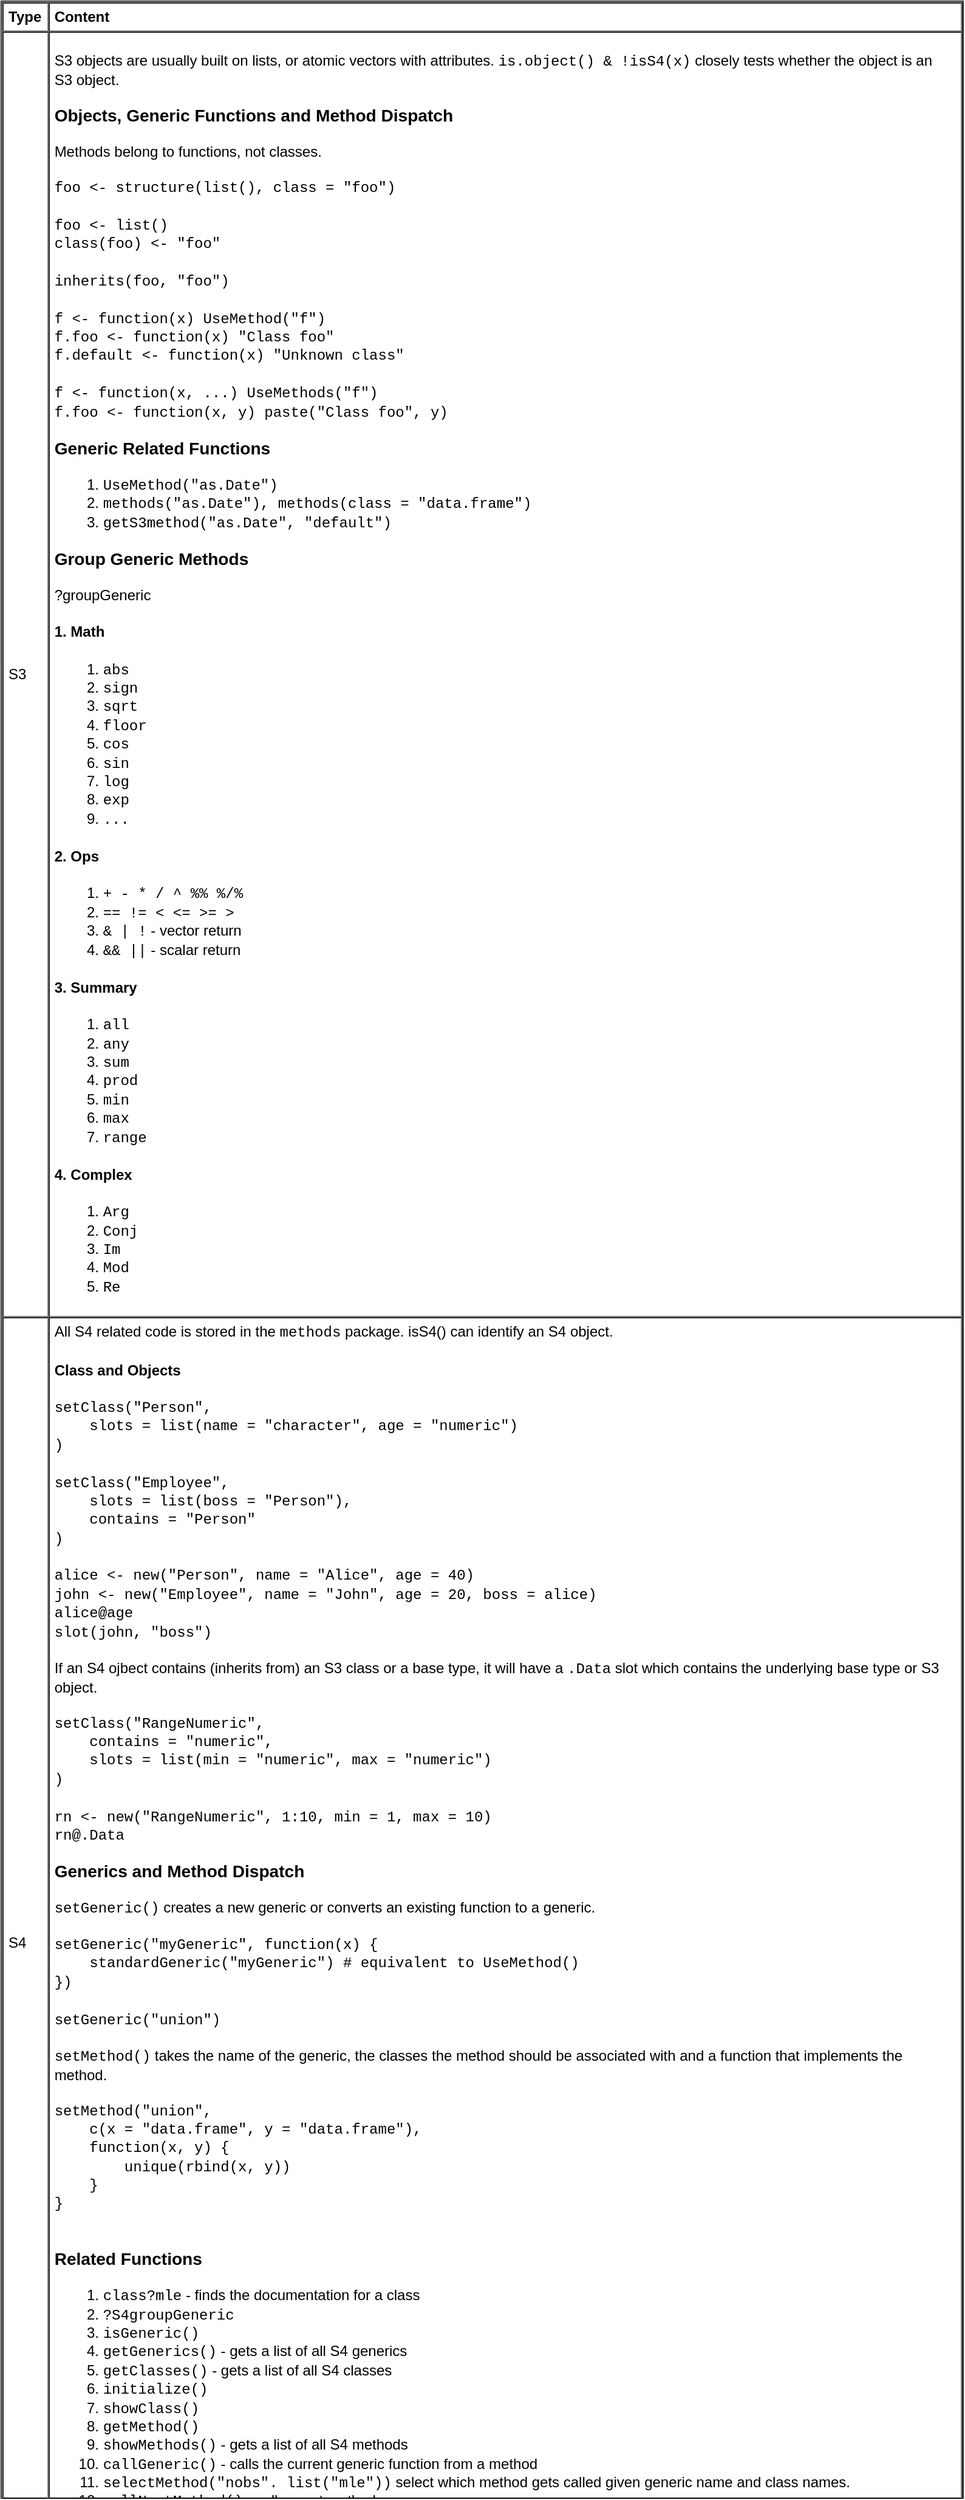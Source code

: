 <mxfile version="13.1.3" pages="2">
    <diagram id="GiV91ktbRXDwTwJxxsp-" name="OO">
        <mxGraphModel dx="1138" dy="566" grid="1" gridSize="10" guides="1" tooltips="1" connect="1" arrows="1" fold="1" page="1" pageScale="1" pageWidth="827" pageHeight="1169" math="0" shadow="0">
            <root>
                <mxCell id="SMYjZ5Pxds8D0rjZSiUI-0"/>
                <mxCell id="SMYjZ5Pxds8D0rjZSiUI-1" parent="SMYjZ5Pxds8D0rjZSiUI-0"/>
                <mxCell id="SMYjZ5Pxds8D0rjZSiUI-2" value="&lt;table cellpadding=&quot;4&quot; cellspacing=&quot;0&quot; border=&quot;1&quot; style=&quot;font-size: 1em ; width: 100% ; height: 100%&quot;&gt;&lt;tbody&gt;&lt;tr&gt;&lt;th&gt;Type&lt;/th&gt;&lt;th&gt;Content&lt;/th&gt;&lt;/tr&gt;&lt;tr&gt;&lt;td&gt;S3&lt;/td&gt;&lt;td&gt;&lt;p&gt;&lt;span style=&quot;font-size: 1em ; font-weight: normal&quot;&gt;S3 objects are usually built on lists, or atomic vectors with attributes. &lt;font face=&quot;Courier New&quot;&gt;is.object() &amp;amp; !isS4(x)&lt;/font&gt; closely tests whether the object&amp;nbsp;&lt;/span&gt;&lt;span style=&quot;font-size: 1em ; font-weight: normal&quot;&gt;is an&amp;nbsp;&lt;br&gt;&lt;/span&gt;&lt;span style=&quot;font-size: 1em&quot;&gt;S3 object.&lt;/span&gt;&lt;/p&gt;&lt;h3&gt;&lt;span style=&quot;font-size: 1em&quot;&gt;Objects, Generic Functions and Method Dispatch&lt;/span&gt;&lt;/h3&gt;&lt;div&gt;&lt;span style=&quot;font-size: 1em&quot;&gt;Methods belong to functions, not classes.&lt;/span&gt;&lt;/div&gt;&lt;div&gt;&lt;span style=&quot;font-size: 1em&quot;&gt;&lt;br&gt;&lt;/span&gt;&lt;/div&gt;&lt;div&gt;&lt;span style=&quot;font-size: 1em&quot;&gt;&lt;font face=&quot;Courier New&quot;&gt;foo &amp;lt;- structure(list(), class = &quot;foo&quot;)&lt;/font&gt;&lt;/span&gt;&lt;/div&gt;&lt;div&gt;&lt;span style=&quot;font-size: 1em&quot;&gt;&lt;font face=&quot;Courier New&quot;&gt;&lt;br&gt;&lt;/font&gt;&lt;/span&gt;&lt;/div&gt;&lt;div&gt;&lt;span style=&quot;font-size: 1em&quot;&gt;&lt;font face=&quot;Courier New&quot;&gt;foo &amp;lt;- list()&lt;/font&gt;&lt;/span&gt;&lt;/div&gt;&lt;div&gt;&lt;span style=&quot;font-size: 1em&quot;&gt;&lt;font face=&quot;Courier New&quot;&gt;class(foo) &amp;lt;- &quot;foo&quot;&lt;/font&gt;&lt;/span&gt;&lt;/div&gt;&lt;div&gt;&lt;span style=&quot;font-size: 1em&quot;&gt;&lt;font face=&quot;Courier New&quot;&gt;&lt;br&gt;&lt;/font&gt;&lt;/span&gt;&lt;/div&gt;&lt;div&gt;&lt;span style=&quot;font-size: 1em&quot;&gt;&lt;font face=&quot;Courier New&quot;&gt;inherits(foo, &quot;foo&quot;)&lt;/font&gt;&lt;/span&gt;&lt;/div&gt;&lt;div&gt;&lt;span style=&quot;font-size: 1em&quot;&gt;&lt;font face=&quot;Courier New&quot;&gt;&lt;br&gt;&lt;/font&gt;&lt;/span&gt;&lt;/div&gt;&lt;div&gt;&lt;font face=&quot;Courier New&quot;&gt;f &amp;lt;- function(x) UseMethod(&quot;f&quot;)&lt;/font&gt;&lt;/div&gt;&lt;div&gt;&lt;font face=&quot;Courier New&quot;&gt;f.foo &amp;lt;- function(x) &quot;Class foo&quot;&lt;/font&gt;&lt;/div&gt;&lt;div&gt;&lt;font face=&quot;Courier New&quot;&gt;f.default &amp;lt;- function(x) &quot;Unknown class&quot;&lt;/font&gt;&lt;/div&gt;&lt;div&gt;&lt;font face=&quot;Courier New&quot;&gt;&lt;br&gt;&lt;/font&gt;&lt;/div&gt;&lt;div&gt;&lt;font face=&quot;Courier New&quot;&gt;f &amp;lt;- function(x, ...) UseMethods(&quot;f&quot;)&lt;/font&gt;&lt;/div&gt;&lt;div&gt;&lt;font face=&quot;Courier New&quot;&gt;f.foo &amp;lt;- function(x, y) paste(&quot;Class foo&quot;, y)&lt;/font&gt;&lt;/div&gt;&lt;h3&gt;&lt;span style=&quot;font-size: 1em&quot;&gt;Generic Related Functions&lt;/span&gt;&lt;/h3&gt;&lt;div&gt;&lt;ol&gt;&lt;/ol&gt;&lt;/div&gt;&lt;ol&gt;&lt;li&gt;&lt;font face=&quot;Courier New&quot;&gt;UseMethod(&quot;as.Date&quot;)&lt;/font&gt;&lt;/li&gt;&lt;li&gt;&lt;font face=&quot;Courier New&quot;&gt;methods(&quot;as.Date&quot;), methods(class = &quot;data.frame&quot;)&lt;/font&gt;&lt;/li&gt;&lt;li&gt;&lt;font face=&quot;Courier New&quot;&gt;getS3method(&quot;as.Date&quot;, &quot;default&quot;)&lt;/font&gt;&lt;/li&gt;&lt;/ol&gt;&lt;h3&gt;Group Generic Methods&lt;/h3&gt;&lt;div&gt;?groupGeneric&lt;/div&gt;&lt;h4&gt;1. Math&lt;/h4&gt;&lt;div&gt;&lt;ol&gt;&lt;li&gt;&lt;font face=&quot;Courier New&quot;&gt;abs&lt;/font&gt;&lt;/li&gt;&lt;li&gt;&lt;font face=&quot;Courier New&quot;&gt;sign&lt;/font&gt;&lt;/li&gt;&lt;li&gt;&lt;font face=&quot;Courier New&quot;&gt;sqrt&lt;/font&gt;&lt;/li&gt;&lt;li&gt;&lt;font face=&quot;Courier New&quot;&gt;floor&lt;/font&gt;&lt;/li&gt;&lt;li&gt;&lt;font face=&quot;Courier New&quot;&gt;cos&lt;/font&gt;&lt;/li&gt;&lt;li&gt;&lt;font face=&quot;Courier New&quot;&gt;sin&lt;/font&gt;&lt;/li&gt;&lt;li&gt;&lt;font face=&quot;Courier New&quot;&gt;log&lt;/font&gt;&lt;/li&gt;&lt;li&gt;&lt;font face=&quot;Courier New&quot;&gt;exp&lt;/font&gt;&lt;/li&gt;&lt;li&gt;&lt;font face=&quot;Courier New&quot;&gt;...&lt;/font&gt;&lt;/li&gt;&lt;/ol&gt;&lt;h4&gt;2. Ops&lt;/h4&gt;&lt;/div&gt;&lt;div&gt;&lt;ol&gt;&lt;li&gt;&lt;font face=&quot;Courier New&quot;&gt;+ - * / ^ %% %/%&lt;/font&gt;&lt;/li&gt;&lt;li&gt;&lt;font face=&quot;Courier New&quot;&gt;== != &amp;lt; &amp;lt;= &amp;gt;= &amp;gt;&lt;/font&gt;&lt;/li&gt;&lt;li&gt;&lt;font face=&quot;Courier New&quot;&gt;&amp;amp; | !&lt;/font&gt; - vector return&lt;/li&gt;&lt;li&gt;&lt;font face=&quot;Courier New&quot;&gt;&amp;amp;&amp;amp; ||&lt;/font&gt; - scalar return&lt;/li&gt;&lt;/ol&gt;&lt;h4&gt;3. Summary&lt;/h4&gt;&lt;/div&gt;&lt;div&gt;&lt;ol&gt;&lt;li&gt;&lt;font face=&quot;Courier New&quot;&gt;all&lt;/font&gt;&lt;/li&gt;&lt;li&gt;&lt;font face=&quot;Courier New&quot;&gt;any&lt;/font&gt;&lt;/li&gt;&lt;li&gt;&lt;font face=&quot;Courier New&quot;&gt;sum&lt;/font&gt;&lt;/li&gt;&lt;li&gt;&lt;font face=&quot;Courier New&quot;&gt;prod&lt;/font&gt;&lt;/li&gt;&lt;li&gt;&lt;font face=&quot;Courier New&quot;&gt;min&lt;/font&gt;&lt;/li&gt;&lt;li&gt;&lt;font face=&quot;Courier New&quot;&gt;max&lt;/font&gt;&lt;/li&gt;&lt;li&gt;&lt;font face=&quot;Courier New&quot;&gt;range&lt;/font&gt;&lt;/li&gt;&lt;/ol&gt;&lt;h4&gt;4. Complex&lt;/h4&gt;&lt;/div&gt;&lt;div&gt;&lt;ol&gt;&lt;li&gt;&lt;font face=&quot;Courier New&quot;&gt;Arg&lt;/font&gt;&lt;/li&gt;&lt;li&gt;&lt;font face=&quot;Courier New&quot;&gt;Conj&lt;/font&gt;&lt;/li&gt;&lt;li&gt;&lt;font face=&quot;Courier New&quot;&gt;Im&lt;/font&gt;&lt;/li&gt;&lt;li&gt;&lt;font face=&quot;Courier New&quot;&gt;Mod&lt;/font&gt;&lt;/li&gt;&lt;li&gt;&lt;font face=&quot;Courier New&quot;&gt;Re&lt;/font&gt;&lt;/li&gt;&lt;/ol&gt;&lt;/div&gt;&lt;/td&gt;&lt;/tr&gt;&lt;tr&gt;&lt;td&gt;S4&lt;/td&gt;&lt;td&gt;All S4 related code is stored in the &lt;font face=&quot;Courier New&quot;&gt;methods&lt;/font&gt; package. isS4() can identify an S4 object.&lt;h4&gt;Class and Objects&lt;/h4&gt;&lt;div&gt;&lt;font face=&quot;Courier New&quot;&gt;setClass(&quot;Person&quot;,&lt;/font&gt;&lt;/div&gt;&lt;div&gt;&lt;font face=&quot;Courier New&quot;&gt;&amp;nbsp; &amp;nbsp; slots = list(name = &quot;character&quot;, age = &quot;numeric&quot;)&lt;/font&gt;&lt;/div&gt;&lt;div&gt;&lt;font face=&quot;Courier New&quot;&gt;)&lt;/font&gt;&lt;/div&gt;&lt;div&gt;&lt;font face=&quot;Courier New&quot;&gt;&lt;br&gt;&lt;/font&gt;&lt;/div&gt;&lt;div&gt;&lt;font face=&quot;Courier New&quot;&gt;setClass(&quot;Employee&quot;,&lt;/font&gt;&lt;/div&gt;&lt;div&gt;&lt;font face=&quot;Courier New&quot;&gt;&amp;nbsp; &amp;nbsp; slots = list(boss = &quot;Person&quot;),&lt;/font&gt;&lt;/div&gt;&lt;div&gt;&lt;font face=&quot;Courier New&quot;&gt;&amp;nbsp; &amp;nbsp; contains = &quot;Person&quot;&lt;/font&gt;&lt;/div&gt;&lt;div&gt;&lt;font face=&quot;Courier New&quot;&gt;)&lt;/font&gt;&lt;/div&gt;&lt;div&gt;&lt;font face=&quot;Courier New&quot;&gt;&lt;br&gt;&lt;/font&gt;&lt;/div&gt;&lt;div&gt;&lt;font face=&quot;Courier New&quot;&gt;alice &amp;lt;- new(&quot;Person&quot;, name = &quot;Alice&quot;, age = 40)&lt;/font&gt;&lt;/div&gt;&lt;div&gt;&lt;font face=&quot;Courier New&quot;&gt;john &amp;lt;- new(&quot;Employee&quot;, name = &quot;John&quot;, age = 20, boss = alice)&lt;/font&gt;&lt;/div&gt;&lt;div&gt;&lt;font face=&quot;Courier New&quot;&gt;alice@age&lt;/font&gt;&lt;/div&gt;&lt;div&gt;&lt;font face=&quot;Courier New&quot;&gt;slot(john, &quot;boss&quot;)&lt;/font&gt;&lt;/div&gt;&lt;div&gt;&lt;font face=&quot;Courier New&quot;&gt;&lt;br&gt;&lt;/font&gt;&lt;/div&gt;&lt;div&gt;If an S4 ojbect contains (inherits from) an S3 class or a base type, it will have a &lt;font face=&quot;Courier New&quot;&gt;.Data&lt;/font&gt; slot which contains the underlying base type or S3&lt;/div&gt;&lt;div&gt;object.&lt;/div&gt;&lt;div&gt;&lt;br&gt;&lt;/div&gt;&lt;div&gt;&lt;font face=&quot;Courier New&quot;&gt;setClass(&quot;RangeNumeric&quot;,&lt;/font&gt;&lt;/div&gt;&lt;div&gt;&lt;font face=&quot;Courier New&quot;&gt;&amp;nbsp; &amp;nbsp; contains = &quot;numeric&quot;,&lt;/font&gt;&lt;/div&gt;&lt;div&gt;&lt;font face=&quot;Courier New&quot;&gt;&amp;nbsp; &amp;nbsp; slots = list(min = &quot;numeric&quot;, max = &quot;numeric&quot;)&lt;/font&gt;&lt;/div&gt;&lt;div&gt;&lt;font face=&quot;Courier New&quot;&gt;)&lt;/font&gt;&lt;/div&gt;&lt;div&gt;&lt;font face=&quot;Courier New&quot;&gt;&lt;br&gt;&lt;/font&gt;&lt;/div&gt;&lt;div&gt;&lt;font face=&quot;Courier New&quot;&gt;rn &amp;lt;- new(&quot;RangeNumeric&quot;, 1:10, min = 1, max = 10)&lt;/font&gt;&lt;/div&gt;&lt;div&gt;&lt;font face=&quot;Courier New&quot;&gt;rn@.Data&lt;/font&gt;&lt;/div&gt;&lt;h3&gt;Generics and Method Dispatch&lt;/h3&gt;&lt;div&gt;&lt;font face=&quot;Courier New&quot;&gt;setGeneric()&lt;/font&gt; creates a new generic or converts an existing function to a generic.&lt;/div&gt;&lt;div&gt;&lt;br&gt;&lt;/div&gt;&lt;div&gt;&lt;font face=&quot;Courier New&quot;&gt;setGeneric(&quot;myGeneric&quot;, function(x) {&lt;/font&gt;&lt;/div&gt;&lt;div&gt;&lt;font face=&quot;Courier New&quot;&gt;&amp;nbsp; &amp;nbsp; standardGeneric(&quot;myGeneric&quot;) # equivalent to UseMethod()&lt;/font&gt;&lt;/div&gt;&lt;div&gt;&lt;font face=&quot;Courier New&quot;&gt;})&lt;/font&gt;&lt;/div&gt;&lt;div&gt;&lt;font face=&quot;Courier New&quot;&gt;&lt;br&gt;&lt;/font&gt;&lt;/div&gt;&lt;div&gt;&lt;font face=&quot;Courier New&quot;&gt;setGeneric(&quot;union&quot;)&lt;/font&gt;&lt;/div&gt;&lt;div&gt;&lt;font face=&quot;Courier New&quot;&gt;&lt;br&gt;&lt;/font&gt;&lt;/div&gt;&lt;div&gt;&lt;font face=&quot;Courier New&quot;&gt;setMethod()&lt;/font&gt; takes the name of the generic, the classes the method should be associated with and a function that implements the&lt;/div&gt;&lt;div&gt;method.&lt;/div&gt;&lt;div&gt;&lt;br&gt;&lt;/div&gt;&lt;div&gt;&lt;font face=&quot;Courier New&quot;&gt;setMethod(&quot;union&quot;,&lt;/font&gt;&lt;/div&gt;&lt;div&gt;&lt;font face=&quot;Courier New&quot;&gt;&amp;nbsp; &amp;nbsp; c(x = &quot;data.frame&quot;, y = &quot;data.frame&quot;),&lt;/font&gt;&lt;/div&gt;&lt;div&gt;&lt;font face=&quot;Courier New&quot;&gt;&amp;nbsp; &amp;nbsp; function(x, y) {&lt;/font&gt;&lt;/div&gt;&lt;div&gt;&lt;font face=&quot;Courier New&quot;&gt;&amp;nbsp; &amp;nbsp; &amp;nbsp; &amp;nbsp; unique(rbind(x, y))&lt;/font&gt;&lt;/div&gt;&lt;div&gt;&lt;font face=&quot;Courier New&quot;&gt;&amp;nbsp; &amp;nbsp; }&lt;/font&gt;&lt;/div&gt;&lt;div&gt;&lt;font face=&quot;Courier New&quot;&gt;}&lt;/font&gt;&lt;/div&gt;&lt;div&gt;&lt;font face=&quot;Courier New&quot;&gt;&lt;br&gt;&lt;/font&gt;&lt;/div&gt;&lt;h3&gt;Related Functions&lt;/h3&gt;&lt;div&gt;&lt;ol&gt;&lt;li&gt;&lt;font face=&quot;Courier New&quot;&gt;class?mle&lt;/font&gt;&amp;nbsp;- finds the documentation for a class&lt;/li&gt;&lt;li&gt;&lt;font face=&quot;Courier New&quot;&gt;?S4groupGeneric&lt;/font&gt;&lt;/li&gt;&lt;li&gt;&lt;font face=&quot;Courier New&quot;&gt;isGeneric()&lt;/font&gt;&lt;/li&gt;&lt;li&gt;&lt;font face=&quot;Courier New&quot;&gt;getGenerics()&lt;/font&gt;&amp;nbsp;- gets a list of all S4 generics&lt;/li&gt;&lt;li&gt;&lt;font face=&quot;Courier New&quot;&gt;getClasses()&lt;/font&gt;&amp;nbsp;- gets a list of all S4 classes&lt;/li&gt;&lt;li&gt;&lt;font face=&quot;Courier New&quot;&gt;initialize()&lt;/font&gt;&lt;/li&gt;&lt;li&gt;&lt;font face=&quot;Courier New&quot;&gt;showClass()&lt;/font&gt;&lt;/li&gt;&lt;li&gt;&lt;font face=&quot;Courier New&quot;&gt;getMethod()&lt;/font&gt;&lt;/li&gt;&lt;li&gt;&lt;font face=&quot;Courier New&quot;&gt;showMethods()&lt;/font&gt;&amp;nbsp;- gets a list of all S4 methods&lt;/li&gt;&lt;li&gt;&lt;font face=&quot;Courier New&quot;&gt;callGeneric()&lt;/font&gt;&amp;nbsp;- calls the current generic function from a method&lt;/li&gt;&lt;li&gt;&lt;font face=&quot;Courier New&quot;&gt;selectMethod(&quot;nobs&quot;. list(&quot;mle&quot;))&lt;/font&gt;&amp;nbsp;select which method gets called given generic name and class names.&lt;br&gt;&lt;/li&gt;&lt;li&gt;&lt;font face=&quot;Courier New&quot;&gt;callNextMethod()&lt;/font&gt;&amp;nbsp;- call parent method&lt;/li&gt;&lt;li&gt;&lt;font face=&quot;Courier New&quot;&gt;setAs()&lt;/font&gt;&lt;/li&gt;&lt;li&gt;&lt;font face=&quot;Courier New&quot;&gt;setValidity()&lt;/font&gt;&lt;/li&gt;&lt;/ol&gt;&lt;/div&gt;&lt;/td&gt;&lt;/tr&gt;&lt;/tbody&gt;&lt;/table&gt; " style="verticalAlign=top;align=left;overflow=fill;fontSize=12;fontFamily=Helvetica;html=1;aspect=fixed;" parent="SMYjZ5Pxds8D0rjZSiUI-1" vertex="1">
                    <mxGeometry x="15" y="15" width="791.93" height="2055" as="geometry"/>
                </mxCell>
            </root>
        </mxGraphModel>
    </diagram>
    <diagram id="mm59DPON8xHfet0JRgF6" name="References">
        &#xa;        
        <mxGraphModel dx="822" dy="1649" grid="0" gridSize="10" guides="1" tooltips="1" connect="1" arrows="1" fold="1" page="1" pageScale="1" pageWidth="827" pageHeight="1169" background="none" math="0" shadow="0">
            &#xa;            
            <root>
                &#xa;                
                <mxCell id="Gr6edN7ppNkgre0Q_z1g-0"/>
                &#xa;                
                <mxCell id="Gr6edN7ppNkgre0Q_z1g-1" parent="Gr6edN7ppNkgre0Q_z1g-0"/>
                &#xa;                
                <mxCell id="jqK3YuIMa9-6_V4bhgWz-0" value="&lt;table cellpadding=&quot;4&quot; cellspacing=&quot;0&quot; border=&quot;1&quot; style=&quot;font-size: 1em ; width: 100% ; height: 100%&quot;&gt;&lt;tbody&gt;&lt;tr&gt;&lt;th&gt;Type&lt;/th&gt;&lt;th&gt;Content&lt;/th&gt;&lt;/tr&gt;&lt;tr&gt;&lt;td&gt;Writing&lt;/td&gt;&lt;td&gt;&lt;ol&gt;&lt;li&gt;&lt;a href=&quot;https://bookdown.org/yihui/rmarkdown/&quot;&gt;R Markdown: The Definitive Guide&lt;br&gt;&lt;/a&gt;&lt;/li&gt;&lt;li&gt;&lt;a href=&quot;https://bookdown.org/yihui/bookdown/get-started.html&quot;&gt;Authoring Books and Technical Documents with R Markdown&lt;/a&gt;&lt;br&gt;&lt;/li&gt;&lt;li&gt;&lt;a href=&quot;https://yihui.org/knitr/options/&quot;&gt;Knitr Options&lt;/a&gt;&lt;/li&gt;&lt;li&gt;&lt;a href=&quot;https://yihui.org/tinytex/&quot;&gt;Tinytex&lt;/a&gt;&lt;/li&gt;&lt;/ol&gt;&lt;/td&gt;&lt;/tr&gt;&lt;tr&gt;&lt;td&gt;R-lang&lt;/td&gt;&lt;td&gt;&lt;ol&gt;&lt;li&gt;&lt;a href=&quot;https://rstudio-education.github.io/hopr/&quot;&gt;Hands-On Programming with R&lt;/a&gt;&lt;br&gt;&lt;/li&gt;&lt;/ol&gt;&lt;/td&gt;&lt;/tr&gt;&lt;/tbody&gt;&lt;/table&gt; " style="verticalAlign=top;align=left;overflow=fill;fontSize=12;fontFamily=Helvetica;html=1;fillColor=none;" parent="Gr6edN7ppNkgre0Q_z1g-1" vertex="1">
                    &#xa;                    
                    <mxGeometry x="10" y="-1161" width="435" height="168" as="geometry"/>
                    &#xa;                
                </mxCell>
                &#xa;            
            </root>
            &#xa;        
        </mxGraphModel>
        &#xa;    
    </diagram>
</mxfile>
